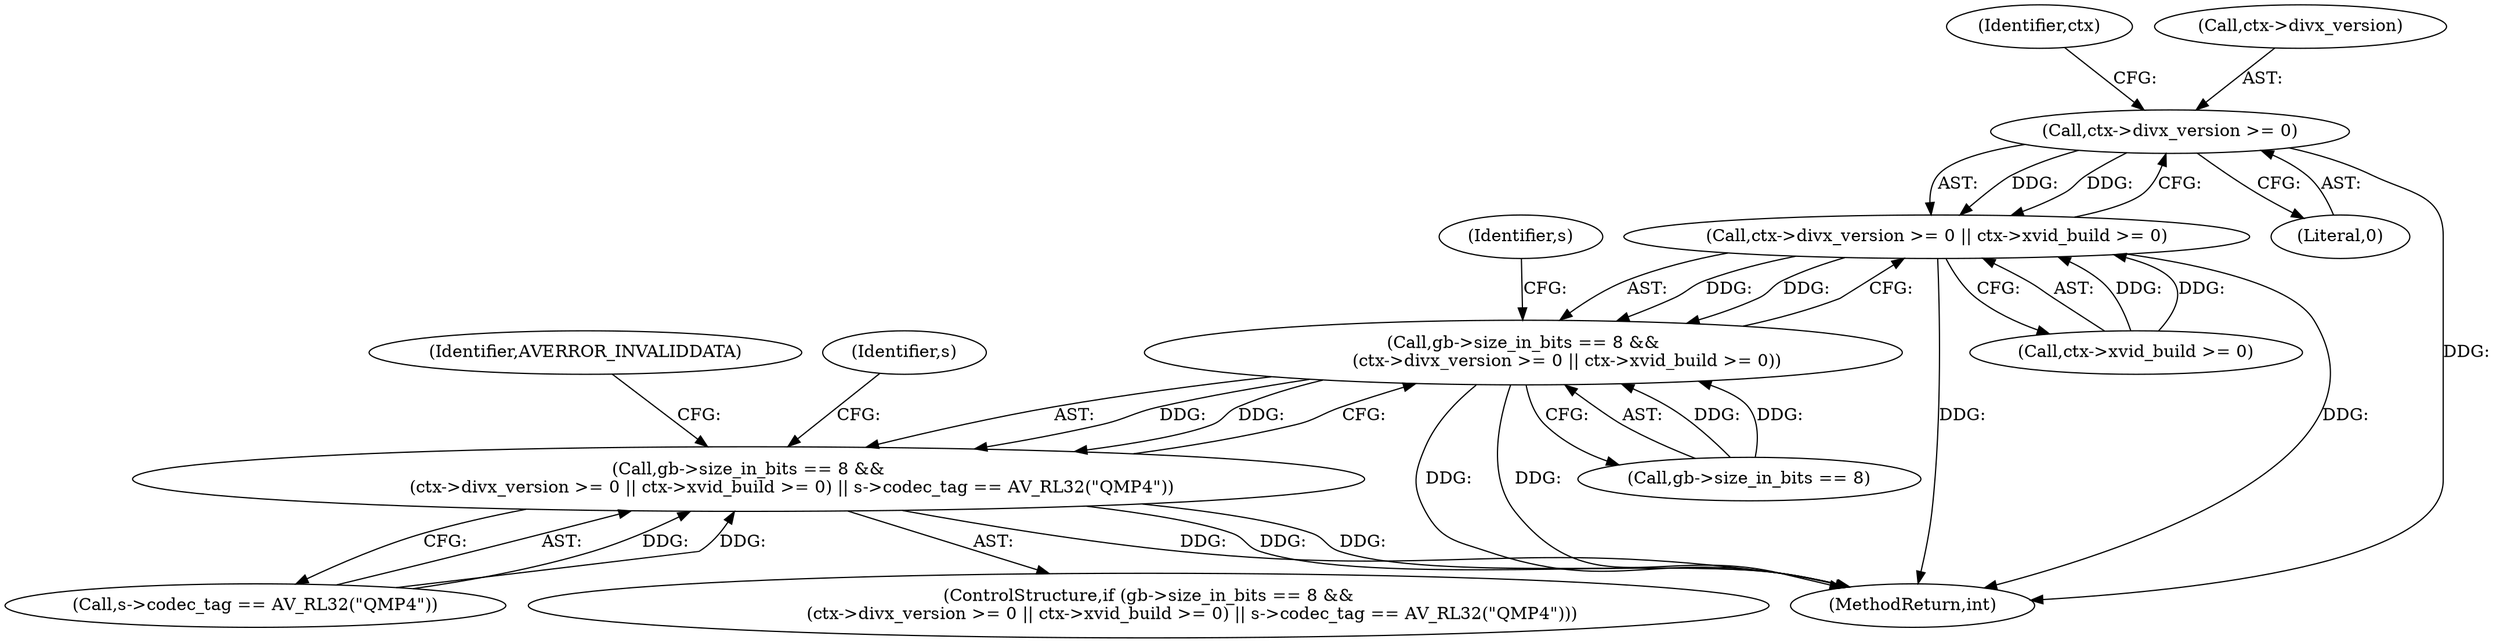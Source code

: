 digraph "0_FFmpeg_2aa9047486dbff12d9e040f917e5f799ed2fd78b@pointer" {
"1000191" [label="(Call,ctx->divx_version >= 0)"];
"1000190" [label="(Call,ctx->divx_version >= 0 || ctx->xvid_build >= 0)"];
"1000184" [label="(Call,gb->size_in_bits == 8 &&\n                (ctx->divx_version >= 0 || ctx->xvid_build >= 0))"];
"1000183" [label="(Call,gb->size_in_bits == 8 &&\n                (ctx->divx_version >= 0 || ctx->xvid_build >= 0) || s->codec_tag == AV_RL32(\"QMP4\"))"];
"1000201" [label="(Call,s->codec_tag == AV_RL32(\"QMP4\"))"];
"1000221" [label="(Identifier,AVERROR_INVALIDDATA)"];
"1000196" [label="(Call,ctx->xvid_build >= 0)"];
"1000198" [label="(Identifier,ctx)"];
"1000191" [label="(Call,ctx->divx_version >= 0)"];
"1000210" [label="(Identifier,s)"];
"1000183" [label="(Call,gb->size_in_bits == 8 &&\n                (ctx->divx_version >= 0 || ctx->xvid_build >= 0) || s->codec_tag == AV_RL32(\"QMP4\"))"];
"1000203" [label="(Identifier,s)"];
"1000195" [label="(Literal,0)"];
"1000192" [label="(Call,ctx->divx_version)"];
"1000748" [label="(MethodReturn,int)"];
"1000184" [label="(Call,gb->size_in_bits == 8 &&\n                (ctx->divx_version >= 0 || ctx->xvid_build >= 0))"];
"1000185" [label="(Call,gb->size_in_bits == 8)"];
"1000182" [label="(ControlStructure,if (gb->size_in_bits == 8 &&\n                (ctx->divx_version >= 0 || ctx->xvid_build >= 0) || s->codec_tag == AV_RL32(\"QMP4\")))"];
"1000190" [label="(Call,ctx->divx_version >= 0 || ctx->xvid_build >= 0)"];
"1000191" -> "1000190"  [label="AST: "];
"1000191" -> "1000195"  [label="CFG: "];
"1000192" -> "1000191"  [label="AST: "];
"1000195" -> "1000191"  [label="AST: "];
"1000198" -> "1000191"  [label="CFG: "];
"1000190" -> "1000191"  [label="CFG: "];
"1000191" -> "1000748"  [label="DDG: "];
"1000191" -> "1000190"  [label="DDG: "];
"1000191" -> "1000190"  [label="DDG: "];
"1000190" -> "1000184"  [label="AST: "];
"1000190" -> "1000196"  [label="CFG: "];
"1000196" -> "1000190"  [label="AST: "];
"1000184" -> "1000190"  [label="CFG: "];
"1000190" -> "1000748"  [label="DDG: "];
"1000190" -> "1000748"  [label="DDG: "];
"1000190" -> "1000184"  [label="DDG: "];
"1000190" -> "1000184"  [label="DDG: "];
"1000196" -> "1000190"  [label="DDG: "];
"1000196" -> "1000190"  [label="DDG: "];
"1000184" -> "1000183"  [label="AST: "];
"1000184" -> "1000185"  [label="CFG: "];
"1000185" -> "1000184"  [label="AST: "];
"1000203" -> "1000184"  [label="CFG: "];
"1000183" -> "1000184"  [label="CFG: "];
"1000184" -> "1000748"  [label="DDG: "];
"1000184" -> "1000748"  [label="DDG: "];
"1000184" -> "1000183"  [label="DDG: "];
"1000184" -> "1000183"  [label="DDG: "];
"1000185" -> "1000184"  [label="DDG: "];
"1000185" -> "1000184"  [label="DDG: "];
"1000183" -> "1000182"  [label="AST: "];
"1000183" -> "1000201"  [label="CFG: "];
"1000201" -> "1000183"  [label="AST: "];
"1000210" -> "1000183"  [label="CFG: "];
"1000221" -> "1000183"  [label="CFG: "];
"1000183" -> "1000748"  [label="DDG: "];
"1000183" -> "1000748"  [label="DDG: "];
"1000183" -> "1000748"  [label="DDG: "];
"1000201" -> "1000183"  [label="DDG: "];
"1000201" -> "1000183"  [label="DDG: "];
}
